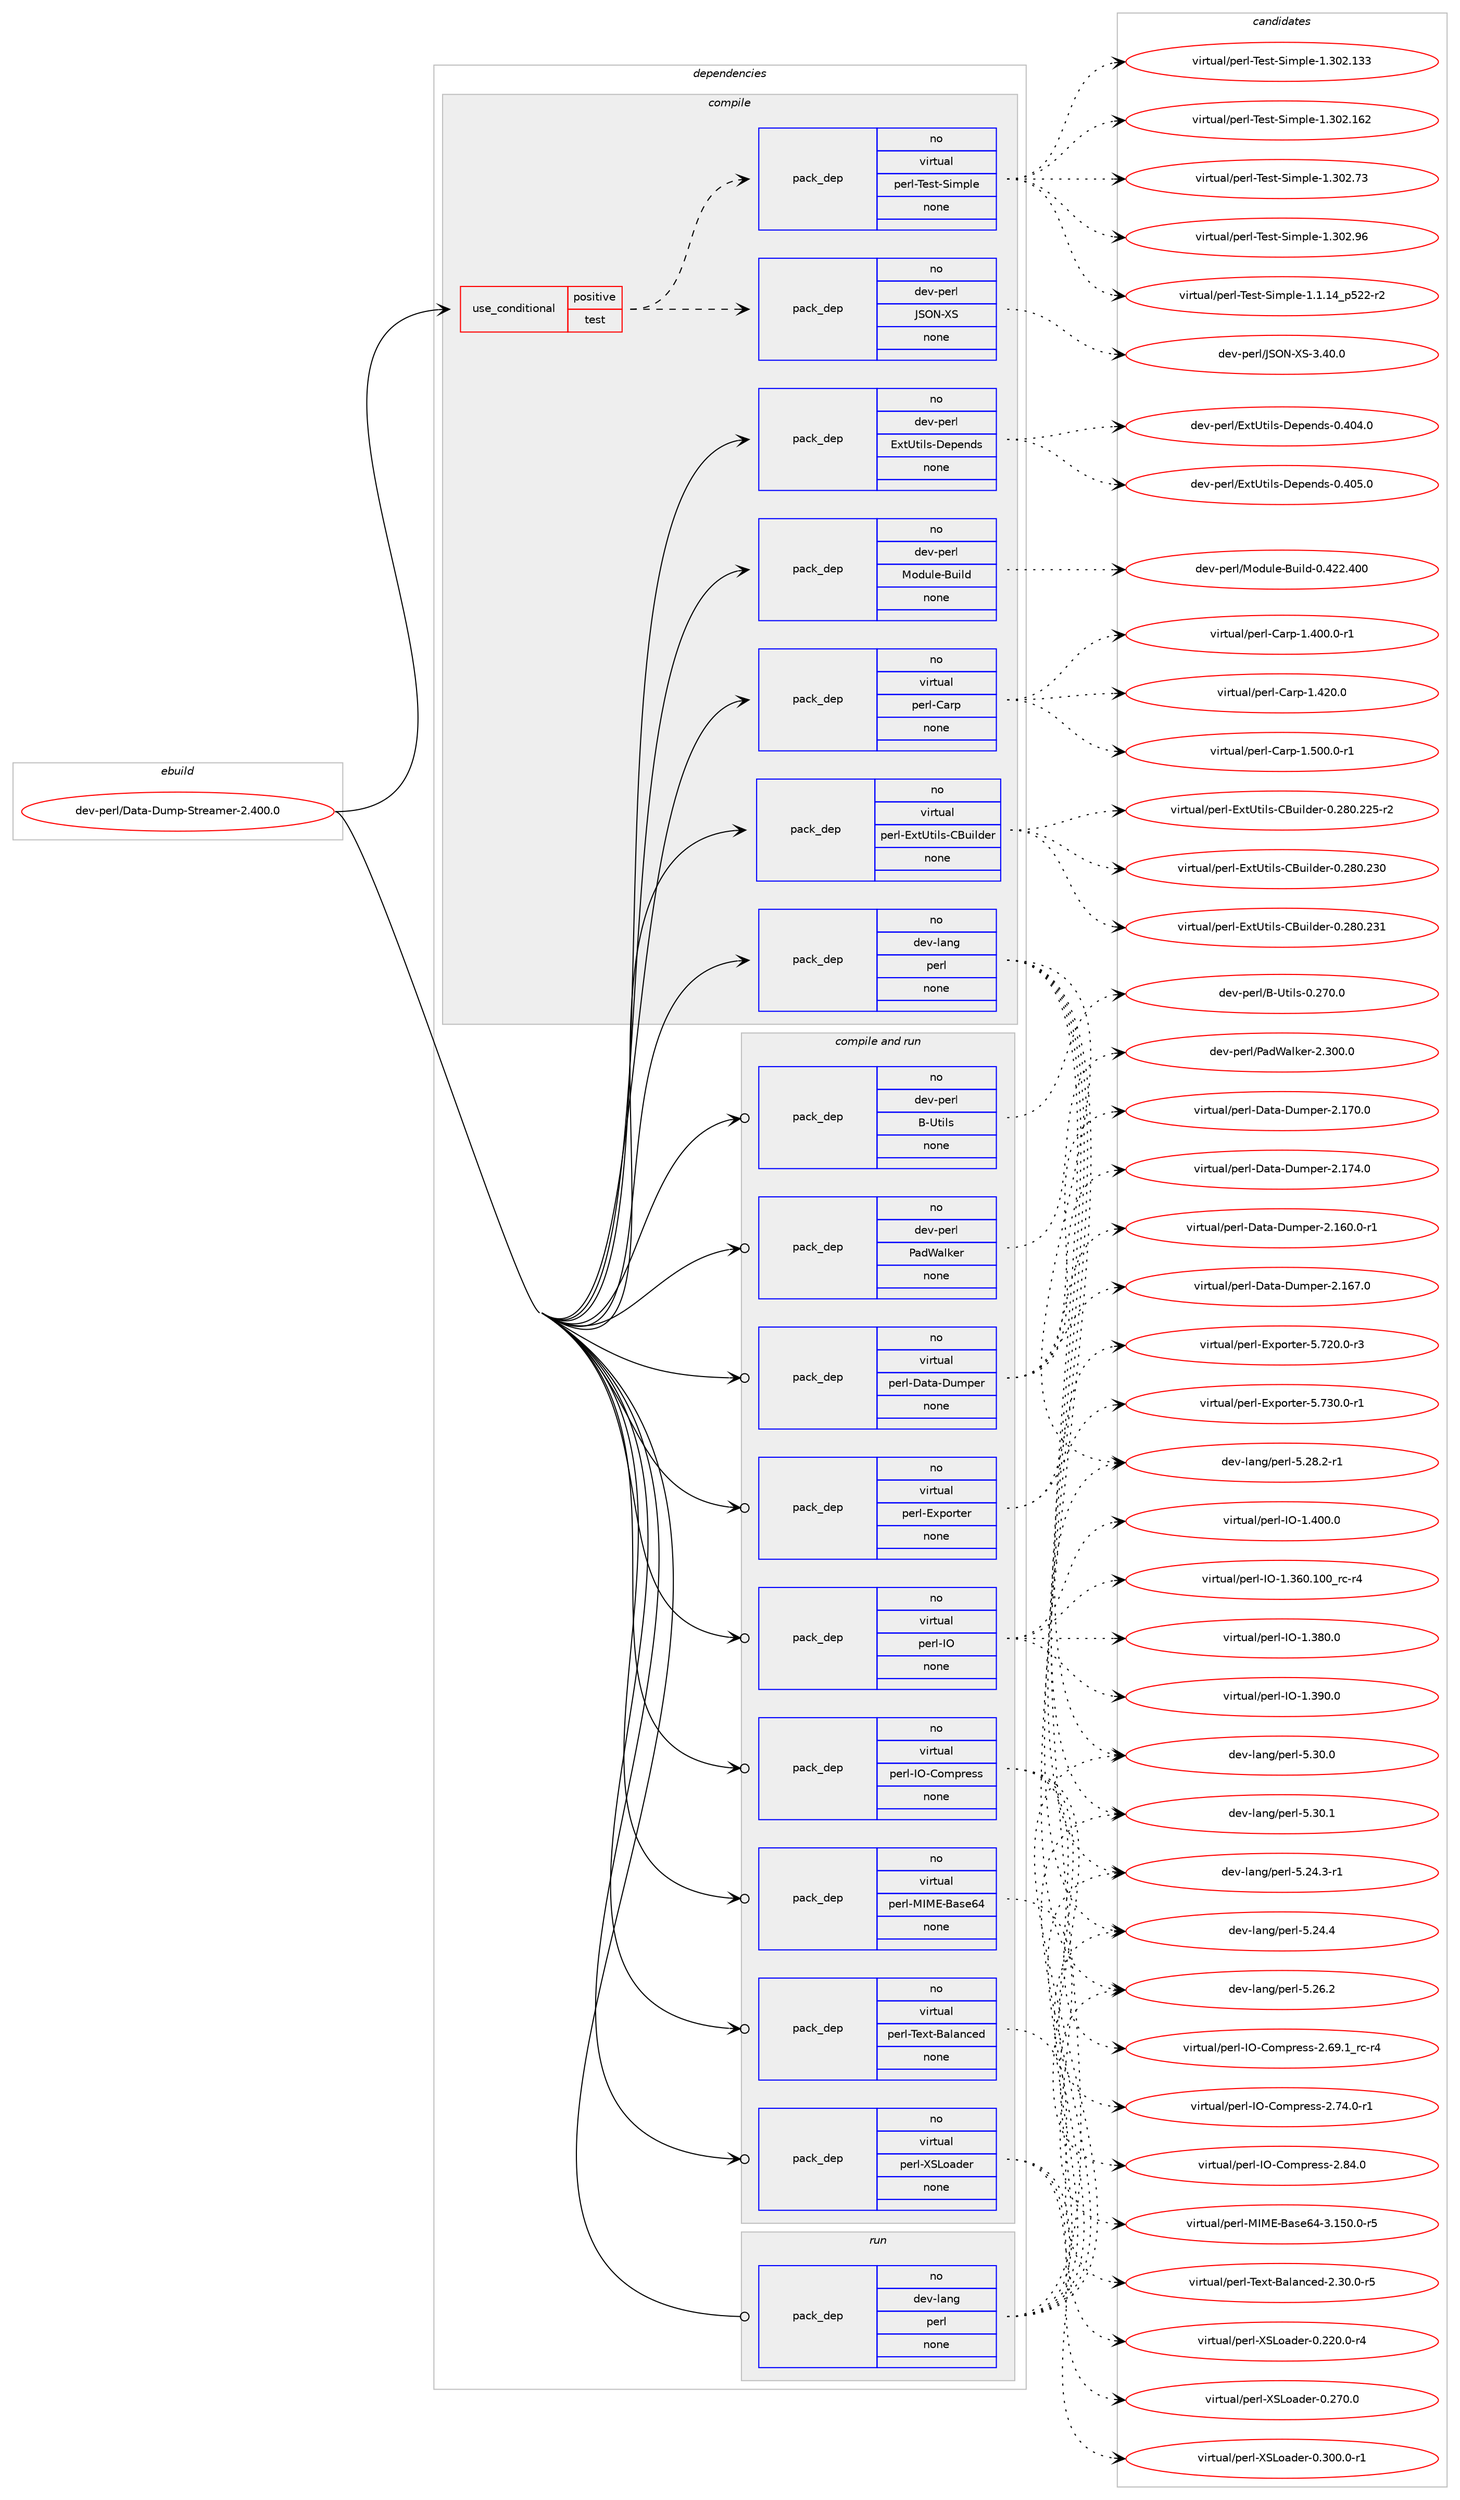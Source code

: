 digraph prolog {

# *************
# Graph options
# *************

newrank=true;
concentrate=true;
compound=true;
graph [rankdir=LR,fontname=Helvetica,fontsize=10,ranksep=1.5];#, ranksep=2.5, nodesep=0.2];
edge  [arrowhead=vee];
node  [fontname=Helvetica,fontsize=10];

# **********
# The ebuild
# **********

subgraph cluster_leftcol {
color=gray;
rank=same;
label=<<i>ebuild</i>>;
id [label="dev-perl/Data-Dump-Streamer-2.400.0", color=red, width=4, href="../dev-perl/Data-Dump-Streamer-2.400.0.svg"];
}

# ****************
# The dependencies
# ****************

subgraph cluster_midcol {
color=gray;
label=<<i>dependencies</i>>;
subgraph cluster_compile {
fillcolor="#eeeeee";
style=filled;
label=<<i>compile</i>>;
subgraph cond133477 {
dependency575781 [label=<<TABLE BORDER="0" CELLBORDER="1" CELLSPACING="0" CELLPADDING="4"><TR><TD ROWSPAN="3" CELLPADDING="10">use_conditional</TD></TR><TR><TD>positive</TD></TR><TR><TD>test</TD></TR></TABLE>>, shape=none, color=red];
subgraph pack430661 {
dependency575782 [label=<<TABLE BORDER="0" CELLBORDER="1" CELLSPACING="0" CELLPADDING="4" WIDTH="220"><TR><TD ROWSPAN="6" CELLPADDING="30">pack_dep</TD></TR><TR><TD WIDTH="110">no</TD></TR><TR><TD>virtual</TD></TR><TR><TD>perl-Test-Simple</TD></TR><TR><TD>none</TD></TR><TR><TD></TD></TR></TABLE>>, shape=none, color=blue];
}
dependency575781:e -> dependency575782:w [weight=20,style="dashed",arrowhead="vee"];
subgraph pack430662 {
dependency575783 [label=<<TABLE BORDER="0" CELLBORDER="1" CELLSPACING="0" CELLPADDING="4" WIDTH="220"><TR><TD ROWSPAN="6" CELLPADDING="30">pack_dep</TD></TR><TR><TD WIDTH="110">no</TD></TR><TR><TD>dev-perl</TD></TR><TR><TD>JSON-XS</TD></TR><TR><TD>none</TD></TR><TR><TD></TD></TR></TABLE>>, shape=none, color=blue];
}
dependency575781:e -> dependency575783:w [weight=20,style="dashed",arrowhead="vee"];
}
id:e -> dependency575781:w [weight=20,style="solid",arrowhead="vee"];
subgraph pack430663 {
dependency575784 [label=<<TABLE BORDER="0" CELLBORDER="1" CELLSPACING="0" CELLPADDING="4" WIDTH="220"><TR><TD ROWSPAN="6" CELLPADDING="30">pack_dep</TD></TR><TR><TD WIDTH="110">no</TD></TR><TR><TD>dev-lang</TD></TR><TR><TD>perl</TD></TR><TR><TD>none</TD></TR><TR><TD></TD></TR></TABLE>>, shape=none, color=blue];
}
id:e -> dependency575784:w [weight=20,style="solid",arrowhead="vee"];
subgraph pack430664 {
dependency575785 [label=<<TABLE BORDER="0" CELLBORDER="1" CELLSPACING="0" CELLPADDING="4" WIDTH="220"><TR><TD ROWSPAN="6" CELLPADDING="30">pack_dep</TD></TR><TR><TD WIDTH="110">no</TD></TR><TR><TD>dev-perl</TD></TR><TR><TD>ExtUtils-Depends</TD></TR><TR><TD>none</TD></TR><TR><TD></TD></TR></TABLE>>, shape=none, color=blue];
}
id:e -> dependency575785:w [weight=20,style="solid",arrowhead="vee"];
subgraph pack430665 {
dependency575786 [label=<<TABLE BORDER="0" CELLBORDER="1" CELLSPACING="0" CELLPADDING="4" WIDTH="220"><TR><TD ROWSPAN="6" CELLPADDING="30">pack_dep</TD></TR><TR><TD WIDTH="110">no</TD></TR><TR><TD>dev-perl</TD></TR><TR><TD>Module-Build</TD></TR><TR><TD>none</TD></TR><TR><TD></TD></TR></TABLE>>, shape=none, color=blue];
}
id:e -> dependency575786:w [weight=20,style="solid",arrowhead="vee"];
subgraph pack430666 {
dependency575787 [label=<<TABLE BORDER="0" CELLBORDER="1" CELLSPACING="0" CELLPADDING="4" WIDTH="220"><TR><TD ROWSPAN="6" CELLPADDING="30">pack_dep</TD></TR><TR><TD WIDTH="110">no</TD></TR><TR><TD>virtual</TD></TR><TR><TD>perl-Carp</TD></TR><TR><TD>none</TD></TR><TR><TD></TD></TR></TABLE>>, shape=none, color=blue];
}
id:e -> dependency575787:w [weight=20,style="solid",arrowhead="vee"];
subgraph pack430667 {
dependency575788 [label=<<TABLE BORDER="0" CELLBORDER="1" CELLSPACING="0" CELLPADDING="4" WIDTH="220"><TR><TD ROWSPAN="6" CELLPADDING="30">pack_dep</TD></TR><TR><TD WIDTH="110">no</TD></TR><TR><TD>virtual</TD></TR><TR><TD>perl-ExtUtils-CBuilder</TD></TR><TR><TD>none</TD></TR><TR><TD></TD></TR></TABLE>>, shape=none, color=blue];
}
id:e -> dependency575788:w [weight=20,style="solid",arrowhead="vee"];
}
subgraph cluster_compileandrun {
fillcolor="#eeeeee";
style=filled;
label=<<i>compile and run</i>>;
subgraph pack430668 {
dependency575789 [label=<<TABLE BORDER="0" CELLBORDER="1" CELLSPACING="0" CELLPADDING="4" WIDTH="220"><TR><TD ROWSPAN="6" CELLPADDING="30">pack_dep</TD></TR><TR><TD WIDTH="110">no</TD></TR><TR><TD>dev-perl</TD></TR><TR><TD>B-Utils</TD></TR><TR><TD>none</TD></TR><TR><TD></TD></TR></TABLE>>, shape=none, color=blue];
}
id:e -> dependency575789:w [weight=20,style="solid",arrowhead="odotvee"];
subgraph pack430669 {
dependency575790 [label=<<TABLE BORDER="0" CELLBORDER="1" CELLSPACING="0" CELLPADDING="4" WIDTH="220"><TR><TD ROWSPAN="6" CELLPADDING="30">pack_dep</TD></TR><TR><TD WIDTH="110">no</TD></TR><TR><TD>dev-perl</TD></TR><TR><TD>PadWalker</TD></TR><TR><TD>none</TD></TR><TR><TD></TD></TR></TABLE>>, shape=none, color=blue];
}
id:e -> dependency575790:w [weight=20,style="solid",arrowhead="odotvee"];
subgraph pack430670 {
dependency575791 [label=<<TABLE BORDER="0" CELLBORDER="1" CELLSPACING="0" CELLPADDING="4" WIDTH="220"><TR><TD ROWSPAN="6" CELLPADDING="30">pack_dep</TD></TR><TR><TD WIDTH="110">no</TD></TR><TR><TD>virtual</TD></TR><TR><TD>perl-Data-Dumper</TD></TR><TR><TD>none</TD></TR><TR><TD></TD></TR></TABLE>>, shape=none, color=blue];
}
id:e -> dependency575791:w [weight=20,style="solid",arrowhead="odotvee"];
subgraph pack430671 {
dependency575792 [label=<<TABLE BORDER="0" CELLBORDER="1" CELLSPACING="0" CELLPADDING="4" WIDTH="220"><TR><TD ROWSPAN="6" CELLPADDING="30">pack_dep</TD></TR><TR><TD WIDTH="110">no</TD></TR><TR><TD>virtual</TD></TR><TR><TD>perl-Exporter</TD></TR><TR><TD>none</TD></TR><TR><TD></TD></TR></TABLE>>, shape=none, color=blue];
}
id:e -> dependency575792:w [weight=20,style="solid",arrowhead="odotvee"];
subgraph pack430672 {
dependency575793 [label=<<TABLE BORDER="0" CELLBORDER="1" CELLSPACING="0" CELLPADDING="4" WIDTH="220"><TR><TD ROWSPAN="6" CELLPADDING="30">pack_dep</TD></TR><TR><TD WIDTH="110">no</TD></TR><TR><TD>virtual</TD></TR><TR><TD>perl-IO</TD></TR><TR><TD>none</TD></TR><TR><TD></TD></TR></TABLE>>, shape=none, color=blue];
}
id:e -> dependency575793:w [weight=20,style="solid",arrowhead="odotvee"];
subgraph pack430673 {
dependency575794 [label=<<TABLE BORDER="0" CELLBORDER="1" CELLSPACING="0" CELLPADDING="4" WIDTH="220"><TR><TD ROWSPAN="6" CELLPADDING="30">pack_dep</TD></TR><TR><TD WIDTH="110">no</TD></TR><TR><TD>virtual</TD></TR><TR><TD>perl-IO-Compress</TD></TR><TR><TD>none</TD></TR><TR><TD></TD></TR></TABLE>>, shape=none, color=blue];
}
id:e -> dependency575794:w [weight=20,style="solid",arrowhead="odotvee"];
subgraph pack430674 {
dependency575795 [label=<<TABLE BORDER="0" CELLBORDER="1" CELLSPACING="0" CELLPADDING="4" WIDTH="220"><TR><TD ROWSPAN="6" CELLPADDING="30">pack_dep</TD></TR><TR><TD WIDTH="110">no</TD></TR><TR><TD>virtual</TD></TR><TR><TD>perl-MIME-Base64</TD></TR><TR><TD>none</TD></TR><TR><TD></TD></TR></TABLE>>, shape=none, color=blue];
}
id:e -> dependency575795:w [weight=20,style="solid",arrowhead="odotvee"];
subgraph pack430675 {
dependency575796 [label=<<TABLE BORDER="0" CELLBORDER="1" CELLSPACING="0" CELLPADDING="4" WIDTH="220"><TR><TD ROWSPAN="6" CELLPADDING="30">pack_dep</TD></TR><TR><TD WIDTH="110">no</TD></TR><TR><TD>virtual</TD></TR><TR><TD>perl-Text-Balanced</TD></TR><TR><TD>none</TD></TR><TR><TD></TD></TR></TABLE>>, shape=none, color=blue];
}
id:e -> dependency575796:w [weight=20,style="solid",arrowhead="odotvee"];
subgraph pack430676 {
dependency575797 [label=<<TABLE BORDER="0" CELLBORDER="1" CELLSPACING="0" CELLPADDING="4" WIDTH="220"><TR><TD ROWSPAN="6" CELLPADDING="30">pack_dep</TD></TR><TR><TD WIDTH="110">no</TD></TR><TR><TD>virtual</TD></TR><TR><TD>perl-XSLoader</TD></TR><TR><TD>none</TD></TR><TR><TD></TD></TR></TABLE>>, shape=none, color=blue];
}
id:e -> dependency575797:w [weight=20,style="solid",arrowhead="odotvee"];
}
subgraph cluster_run {
fillcolor="#eeeeee";
style=filled;
label=<<i>run</i>>;
subgraph pack430677 {
dependency575798 [label=<<TABLE BORDER="0" CELLBORDER="1" CELLSPACING="0" CELLPADDING="4" WIDTH="220"><TR><TD ROWSPAN="6" CELLPADDING="30">pack_dep</TD></TR><TR><TD WIDTH="110">no</TD></TR><TR><TD>dev-lang</TD></TR><TR><TD>perl</TD></TR><TR><TD>none</TD></TR><TR><TD></TD></TR></TABLE>>, shape=none, color=blue];
}
id:e -> dependency575798:w [weight=20,style="solid",arrowhead="odot"];
}
}

# **************
# The candidates
# **************

subgraph cluster_choices {
rank=same;
color=gray;
label=<<i>candidates</i>>;

subgraph choice430661 {
color=black;
nodesep=1;
choice11810511411611797108471121011141084584101115116458310510911210810145494649464952951125350504511450 [label="virtual/perl-Test-Simple-1.1.14_p522-r2", color=red, width=4,href="../virtual/perl-Test-Simple-1.1.14_p522-r2.svg"];
choice11810511411611797108471121011141084584101115116458310510911210810145494651485046495151 [label="virtual/perl-Test-Simple-1.302.133", color=red, width=4,href="../virtual/perl-Test-Simple-1.302.133.svg"];
choice11810511411611797108471121011141084584101115116458310510911210810145494651485046495450 [label="virtual/perl-Test-Simple-1.302.162", color=red, width=4,href="../virtual/perl-Test-Simple-1.302.162.svg"];
choice118105114116117971084711210111410845841011151164583105109112108101454946514850465551 [label="virtual/perl-Test-Simple-1.302.73", color=red, width=4,href="../virtual/perl-Test-Simple-1.302.73.svg"];
choice118105114116117971084711210111410845841011151164583105109112108101454946514850465754 [label="virtual/perl-Test-Simple-1.302.96", color=red, width=4,href="../virtual/perl-Test-Simple-1.302.96.svg"];
dependency575782:e -> choice11810511411611797108471121011141084584101115116458310510911210810145494649464952951125350504511450:w [style=dotted,weight="100"];
dependency575782:e -> choice11810511411611797108471121011141084584101115116458310510911210810145494651485046495151:w [style=dotted,weight="100"];
dependency575782:e -> choice11810511411611797108471121011141084584101115116458310510911210810145494651485046495450:w [style=dotted,weight="100"];
dependency575782:e -> choice118105114116117971084711210111410845841011151164583105109112108101454946514850465551:w [style=dotted,weight="100"];
dependency575782:e -> choice118105114116117971084711210111410845841011151164583105109112108101454946514850465754:w [style=dotted,weight="100"];
}
subgraph choice430662 {
color=black;
nodesep=1;
choice10010111845112101114108477483797845888345514652484648 [label="dev-perl/JSON-XS-3.40.0", color=red, width=4,href="../dev-perl/JSON-XS-3.40.0.svg"];
dependency575783:e -> choice10010111845112101114108477483797845888345514652484648:w [style=dotted,weight="100"];
}
subgraph choice430663 {
color=black;
nodesep=1;
choice100101118451089711010347112101114108455346505246514511449 [label="dev-lang/perl-5.24.3-r1", color=red, width=4,href="../dev-lang/perl-5.24.3-r1.svg"];
choice10010111845108971101034711210111410845534650524652 [label="dev-lang/perl-5.24.4", color=red, width=4,href="../dev-lang/perl-5.24.4.svg"];
choice10010111845108971101034711210111410845534650544650 [label="dev-lang/perl-5.26.2", color=red, width=4,href="../dev-lang/perl-5.26.2.svg"];
choice100101118451089711010347112101114108455346505646504511449 [label="dev-lang/perl-5.28.2-r1", color=red, width=4,href="../dev-lang/perl-5.28.2-r1.svg"];
choice10010111845108971101034711210111410845534651484648 [label="dev-lang/perl-5.30.0", color=red, width=4,href="../dev-lang/perl-5.30.0.svg"];
choice10010111845108971101034711210111410845534651484649 [label="dev-lang/perl-5.30.1", color=red, width=4,href="../dev-lang/perl-5.30.1.svg"];
dependency575784:e -> choice100101118451089711010347112101114108455346505246514511449:w [style=dotted,weight="100"];
dependency575784:e -> choice10010111845108971101034711210111410845534650524652:w [style=dotted,weight="100"];
dependency575784:e -> choice10010111845108971101034711210111410845534650544650:w [style=dotted,weight="100"];
dependency575784:e -> choice100101118451089711010347112101114108455346505646504511449:w [style=dotted,weight="100"];
dependency575784:e -> choice10010111845108971101034711210111410845534651484648:w [style=dotted,weight="100"];
dependency575784:e -> choice10010111845108971101034711210111410845534651484649:w [style=dotted,weight="100"];
}
subgraph choice430664 {
color=black;
nodesep=1;
choice1001011184511210111410847691201168511610510811545681011121011101001154548465248524648 [label="dev-perl/ExtUtils-Depends-0.404.0", color=red, width=4,href="../dev-perl/ExtUtils-Depends-0.404.0.svg"];
choice1001011184511210111410847691201168511610510811545681011121011101001154548465248534648 [label="dev-perl/ExtUtils-Depends-0.405.0", color=red, width=4,href="../dev-perl/ExtUtils-Depends-0.405.0.svg"];
dependency575785:e -> choice1001011184511210111410847691201168511610510811545681011121011101001154548465248524648:w [style=dotted,weight="100"];
dependency575785:e -> choice1001011184511210111410847691201168511610510811545681011121011101001154548465248534648:w [style=dotted,weight="100"];
}
subgraph choice430665 {
color=black;
nodesep=1;
choice100101118451121011141084777111100117108101456611710510810045484652505046524848 [label="dev-perl/Module-Build-0.422.400", color=red, width=4,href="../dev-perl/Module-Build-0.422.400.svg"];
dependency575786:e -> choice100101118451121011141084777111100117108101456611710510810045484652505046524848:w [style=dotted,weight="100"];
}
subgraph choice430666 {
color=black;
nodesep=1;
choice118105114116117971084711210111410845679711411245494652484846484511449 [label="virtual/perl-Carp-1.400.0-r1", color=red, width=4,href="../virtual/perl-Carp-1.400.0-r1.svg"];
choice11810511411611797108471121011141084567971141124549465250484648 [label="virtual/perl-Carp-1.420.0", color=red, width=4,href="../virtual/perl-Carp-1.420.0.svg"];
choice118105114116117971084711210111410845679711411245494653484846484511449 [label="virtual/perl-Carp-1.500.0-r1", color=red, width=4,href="../virtual/perl-Carp-1.500.0-r1.svg"];
dependency575787:e -> choice118105114116117971084711210111410845679711411245494652484846484511449:w [style=dotted,weight="100"];
dependency575787:e -> choice11810511411611797108471121011141084567971141124549465250484648:w [style=dotted,weight="100"];
dependency575787:e -> choice118105114116117971084711210111410845679711411245494653484846484511449:w [style=dotted,weight="100"];
}
subgraph choice430667 {
color=black;
nodesep=1;
choice1181051141161179710847112101114108456912011685116105108115456766117105108100101114454846505648465050534511450 [label="virtual/perl-ExtUtils-CBuilder-0.280.225-r2", color=red, width=4,href="../virtual/perl-ExtUtils-CBuilder-0.280.225-r2.svg"];
choice118105114116117971084711210111410845691201168511610510811545676611710510810010111445484650564846505148 [label="virtual/perl-ExtUtils-CBuilder-0.280.230", color=red, width=4,href="../virtual/perl-ExtUtils-CBuilder-0.280.230.svg"];
choice118105114116117971084711210111410845691201168511610510811545676611710510810010111445484650564846505149 [label="virtual/perl-ExtUtils-CBuilder-0.280.231", color=red, width=4,href="../virtual/perl-ExtUtils-CBuilder-0.280.231.svg"];
dependency575788:e -> choice1181051141161179710847112101114108456912011685116105108115456766117105108100101114454846505648465050534511450:w [style=dotted,weight="100"];
dependency575788:e -> choice118105114116117971084711210111410845691201168511610510811545676611710510810010111445484650564846505148:w [style=dotted,weight="100"];
dependency575788:e -> choice118105114116117971084711210111410845691201168511610510811545676611710510810010111445484650564846505149:w [style=dotted,weight="100"];
}
subgraph choice430668 {
color=black;
nodesep=1;
choice10010111845112101114108476645851161051081154548465055484648 [label="dev-perl/B-Utils-0.270.0", color=red, width=4,href="../dev-perl/B-Utils-0.270.0.svg"];
dependency575789:e -> choice10010111845112101114108476645851161051081154548465055484648:w [style=dotted,weight="100"];
}
subgraph choice430669 {
color=black;
nodesep=1;
choice1001011184511210111410847809710087971081071011144550465148484648 [label="dev-perl/PadWalker-2.300.0", color=red, width=4,href="../dev-perl/PadWalker-2.300.0.svg"];
dependency575790:e -> choice1001011184511210111410847809710087971081071011144550465148484648:w [style=dotted,weight="100"];
}
subgraph choice430670 {
color=black;
nodesep=1;
choice118105114116117971084711210111410845689711697456811710911210111445504649544846484511449 [label="virtual/perl-Data-Dumper-2.160.0-r1", color=red, width=4,href="../virtual/perl-Data-Dumper-2.160.0-r1.svg"];
choice11810511411611797108471121011141084568971169745681171091121011144550464954554648 [label="virtual/perl-Data-Dumper-2.167.0", color=red, width=4,href="../virtual/perl-Data-Dumper-2.167.0.svg"];
choice11810511411611797108471121011141084568971169745681171091121011144550464955484648 [label="virtual/perl-Data-Dumper-2.170.0", color=red, width=4,href="../virtual/perl-Data-Dumper-2.170.0.svg"];
choice11810511411611797108471121011141084568971169745681171091121011144550464955524648 [label="virtual/perl-Data-Dumper-2.174.0", color=red, width=4,href="../virtual/perl-Data-Dumper-2.174.0.svg"];
dependency575791:e -> choice118105114116117971084711210111410845689711697456811710911210111445504649544846484511449:w [style=dotted,weight="100"];
dependency575791:e -> choice11810511411611797108471121011141084568971169745681171091121011144550464954554648:w [style=dotted,weight="100"];
dependency575791:e -> choice11810511411611797108471121011141084568971169745681171091121011144550464955484648:w [style=dotted,weight="100"];
dependency575791:e -> choice11810511411611797108471121011141084568971169745681171091121011144550464955524648:w [style=dotted,weight="100"];
}
subgraph choice430671 {
color=black;
nodesep=1;
choice1181051141161179710847112101114108456912011211111411610111445534655504846484511451 [label="virtual/perl-Exporter-5.720.0-r3", color=red, width=4,href="../virtual/perl-Exporter-5.720.0-r3.svg"];
choice1181051141161179710847112101114108456912011211111411610111445534655514846484511449 [label="virtual/perl-Exporter-5.730.0-r1", color=red, width=4,href="../virtual/perl-Exporter-5.730.0-r1.svg"];
dependency575792:e -> choice1181051141161179710847112101114108456912011211111411610111445534655504846484511451:w [style=dotted,weight="100"];
dependency575792:e -> choice1181051141161179710847112101114108456912011211111411610111445534655514846484511449:w [style=dotted,weight="100"];
}
subgraph choice430672 {
color=black;
nodesep=1;
choice11810511411611797108471121011141084573794549465154484649484895114994511452 [label="virtual/perl-IO-1.360.100_rc-r4", color=red, width=4,href="../virtual/perl-IO-1.360.100_rc-r4.svg"];
choice11810511411611797108471121011141084573794549465156484648 [label="virtual/perl-IO-1.380.0", color=red, width=4,href="../virtual/perl-IO-1.380.0.svg"];
choice11810511411611797108471121011141084573794549465157484648 [label="virtual/perl-IO-1.390.0", color=red, width=4,href="../virtual/perl-IO-1.390.0.svg"];
choice11810511411611797108471121011141084573794549465248484648 [label="virtual/perl-IO-1.400.0", color=red, width=4,href="../virtual/perl-IO-1.400.0.svg"];
dependency575793:e -> choice11810511411611797108471121011141084573794549465154484649484895114994511452:w [style=dotted,weight="100"];
dependency575793:e -> choice11810511411611797108471121011141084573794549465156484648:w [style=dotted,weight="100"];
dependency575793:e -> choice11810511411611797108471121011141084573794549465157484648:w [style=dotted,weight="100"];
dependency575793:e -> choice11810511411611797108471121011141084573794549465248484648:w [style=dotted,weight="100"];
}
subgraph choice430673 {
color=black;
nodesep=1;
choice118105114116117971084711210111410845737945671111091121141011151154550465457464995114994511452 [label="virtual/perl-IO-Compress-2.69.1_rc-r4", color=red, width=4,href="../virtual/perl-IO-Compress-2.69.1_rc-r4.svg"];
choice11810511411611797108471121011141084573794567111109112114101115115455046555246484511449 [label="virtual/perl-IO-Compress-2.74.0-r1", color=red, width=4,href="../virtual/perl-IO-Compress-2.74.0-r1.svg"];
choice1181051141161179710847112101114108457379456711110911211410111511545504656524648 [label="virtual/perl-IO-Compress-2.84.0", color=red, width=4,href="../virtual/perl-IO-Compress-2.84.0.svg"];
dependency575794:e -> choice118105114116117971084711210111410845737945671111091121141011151154550465457464995114994511452:w [style=dotted,weight="100"];
dependency575794:e -> choice11810511411611797108471121011141084573794567111109112114101115115455046555246484511449:w [style=dotted,weight="100"];
dependency575794:e -> choice1181051141161179710847112101114108457379456711110911211410111511545504656524648:w [style=dotted,weight="100"];
}
subgraph choice430674 {
color=black;
nodesep=1;
choice11810511411611797108471121011141084577737769456697115101545245514649534846484511453 [label="virtual/perl-MIME-Base64-3.150.0-r5", color=red, width=4,href="../virtual/perl-MIME-Base64-3.150.0-r5.svg"];
dependency575795:e -> choice11810511411611797108471121011141084577737769456697115101545245514649534846484511453:w [style=dotted,weight="100"];
}
subgraph choice430675 {
color=black;
nodesep=1;
choice118105114116117971084711210111410845841011201164566971089711099101100455046514846484511453 [label="virtual/perl-Text-Balanced-2.30.0-r5", color=red, width=4,href="../virtual/perl-Text-Balanced-2.30.0-r5.svg"];
dependency575796:e -> choice118105114116117971084711210111410845841011201164566971089711099101100455046514846484511453:w [style=dotted,weight="100"];
}
subgraph choice430676 {
color=black;
nodesep=1;
choice1181051141161179710847112101114108458883761119710010111445484650504846484511452 [label="virtual/perl-XSLoader-0.220.0-r4", color=red, width=4,href="../virtual/perl-XSLoader-0.220.0-r4.svg"];
choice118105114116117971084711210111410845888376111971001011144548465055484648 [label="virtual/perl-XSLoader-0.270.0", color=red, width=4,href="../virtual/perl-XSLoader-0.270.0.svg"];
choice1181051141161179710847112101114108458883761119710010111445484651484846484511449 [label="virtual/perl-XSLoader-0.300.0-r1", color=red, width=4,href="../virtual/perl-XSLoader-0.300.0-r1.svg"];
dependency575797:e -> choice1181051141161179710847112101114108458883761119710010111445484650504846484511452:w [style=dotted,weight="100"];
dependency575797:e -> choice118105114116117971084711210111410845888376111971001011144548465055484648:w [style=dotted,weight="100"];
dependency575797:e -> choice1181051141161179710847112101114108458883761119710010111445484651484846484511449:w [style=dotted,weight="100"];
}
subgraph choice430677 {
color=black;
nodesep=1;
choice100101118451089711010347112101114108455346505246514511449 [label="dev-lang/perl-5.24.3-r1", color=red, width=4,href="../dev-lang/perl-5.24.3-r1.svg"];
choice10010111845108971101034711210111410845534650524652 [label="dev-lang/perl-5.24.4", color=red, width=4,href="../dev-lang/perl-5.24.4.svg"];
choice10010111845108971101034711210111410845534650544650 [label="dev-lang/perl-5.26.2", color=red, width=4,href="../dev-lang/perl-5.26.2.svg"];
choice100101118451089711010347112101114108455346505646504511449 [label="dev-lang/perl-5.28.2-r1", color=red, width=4,href="../dev-lang/perl-5.28.2-r1.svg"];
choice10010111845108971101034711210111410845534651484648 [label="dev-lang/perl-5.30.0", color=red, width=4,href="../dev-lang/perl-5.30.0.svg"];
choice10010111845108971101034711210111410845534651484649 [label="dev-lang/perl-5.30.1", color=red, width=4,href="../dev-lang/perl-5.30.1.svg"];
dependency575798:e -> choice100101118451089711010347112101114108455346505246514511449:w [style=dotted,weight="100"];
dependency575798:e -> choice10010111845108971101034711210111410845534650524652:w [style=dotted,weight="100"];
dependency575798:e -> choice10010111845108971101034711210111410845534650544650:w [style=dotted,weight="100"];
dependency575798:e -> choice100101118451089711010347112101114108455346505646504511449:w [style=dotted,weight="100"];
dependency575798:e -> choice10010111845108971101034711210111410845534651484648:w [style=dotted,weight="100"];
dependency575798:e -> choice10010111845108971101034711210111410845534651484649:w [style=dotted,weight="100"];
}
}

}
